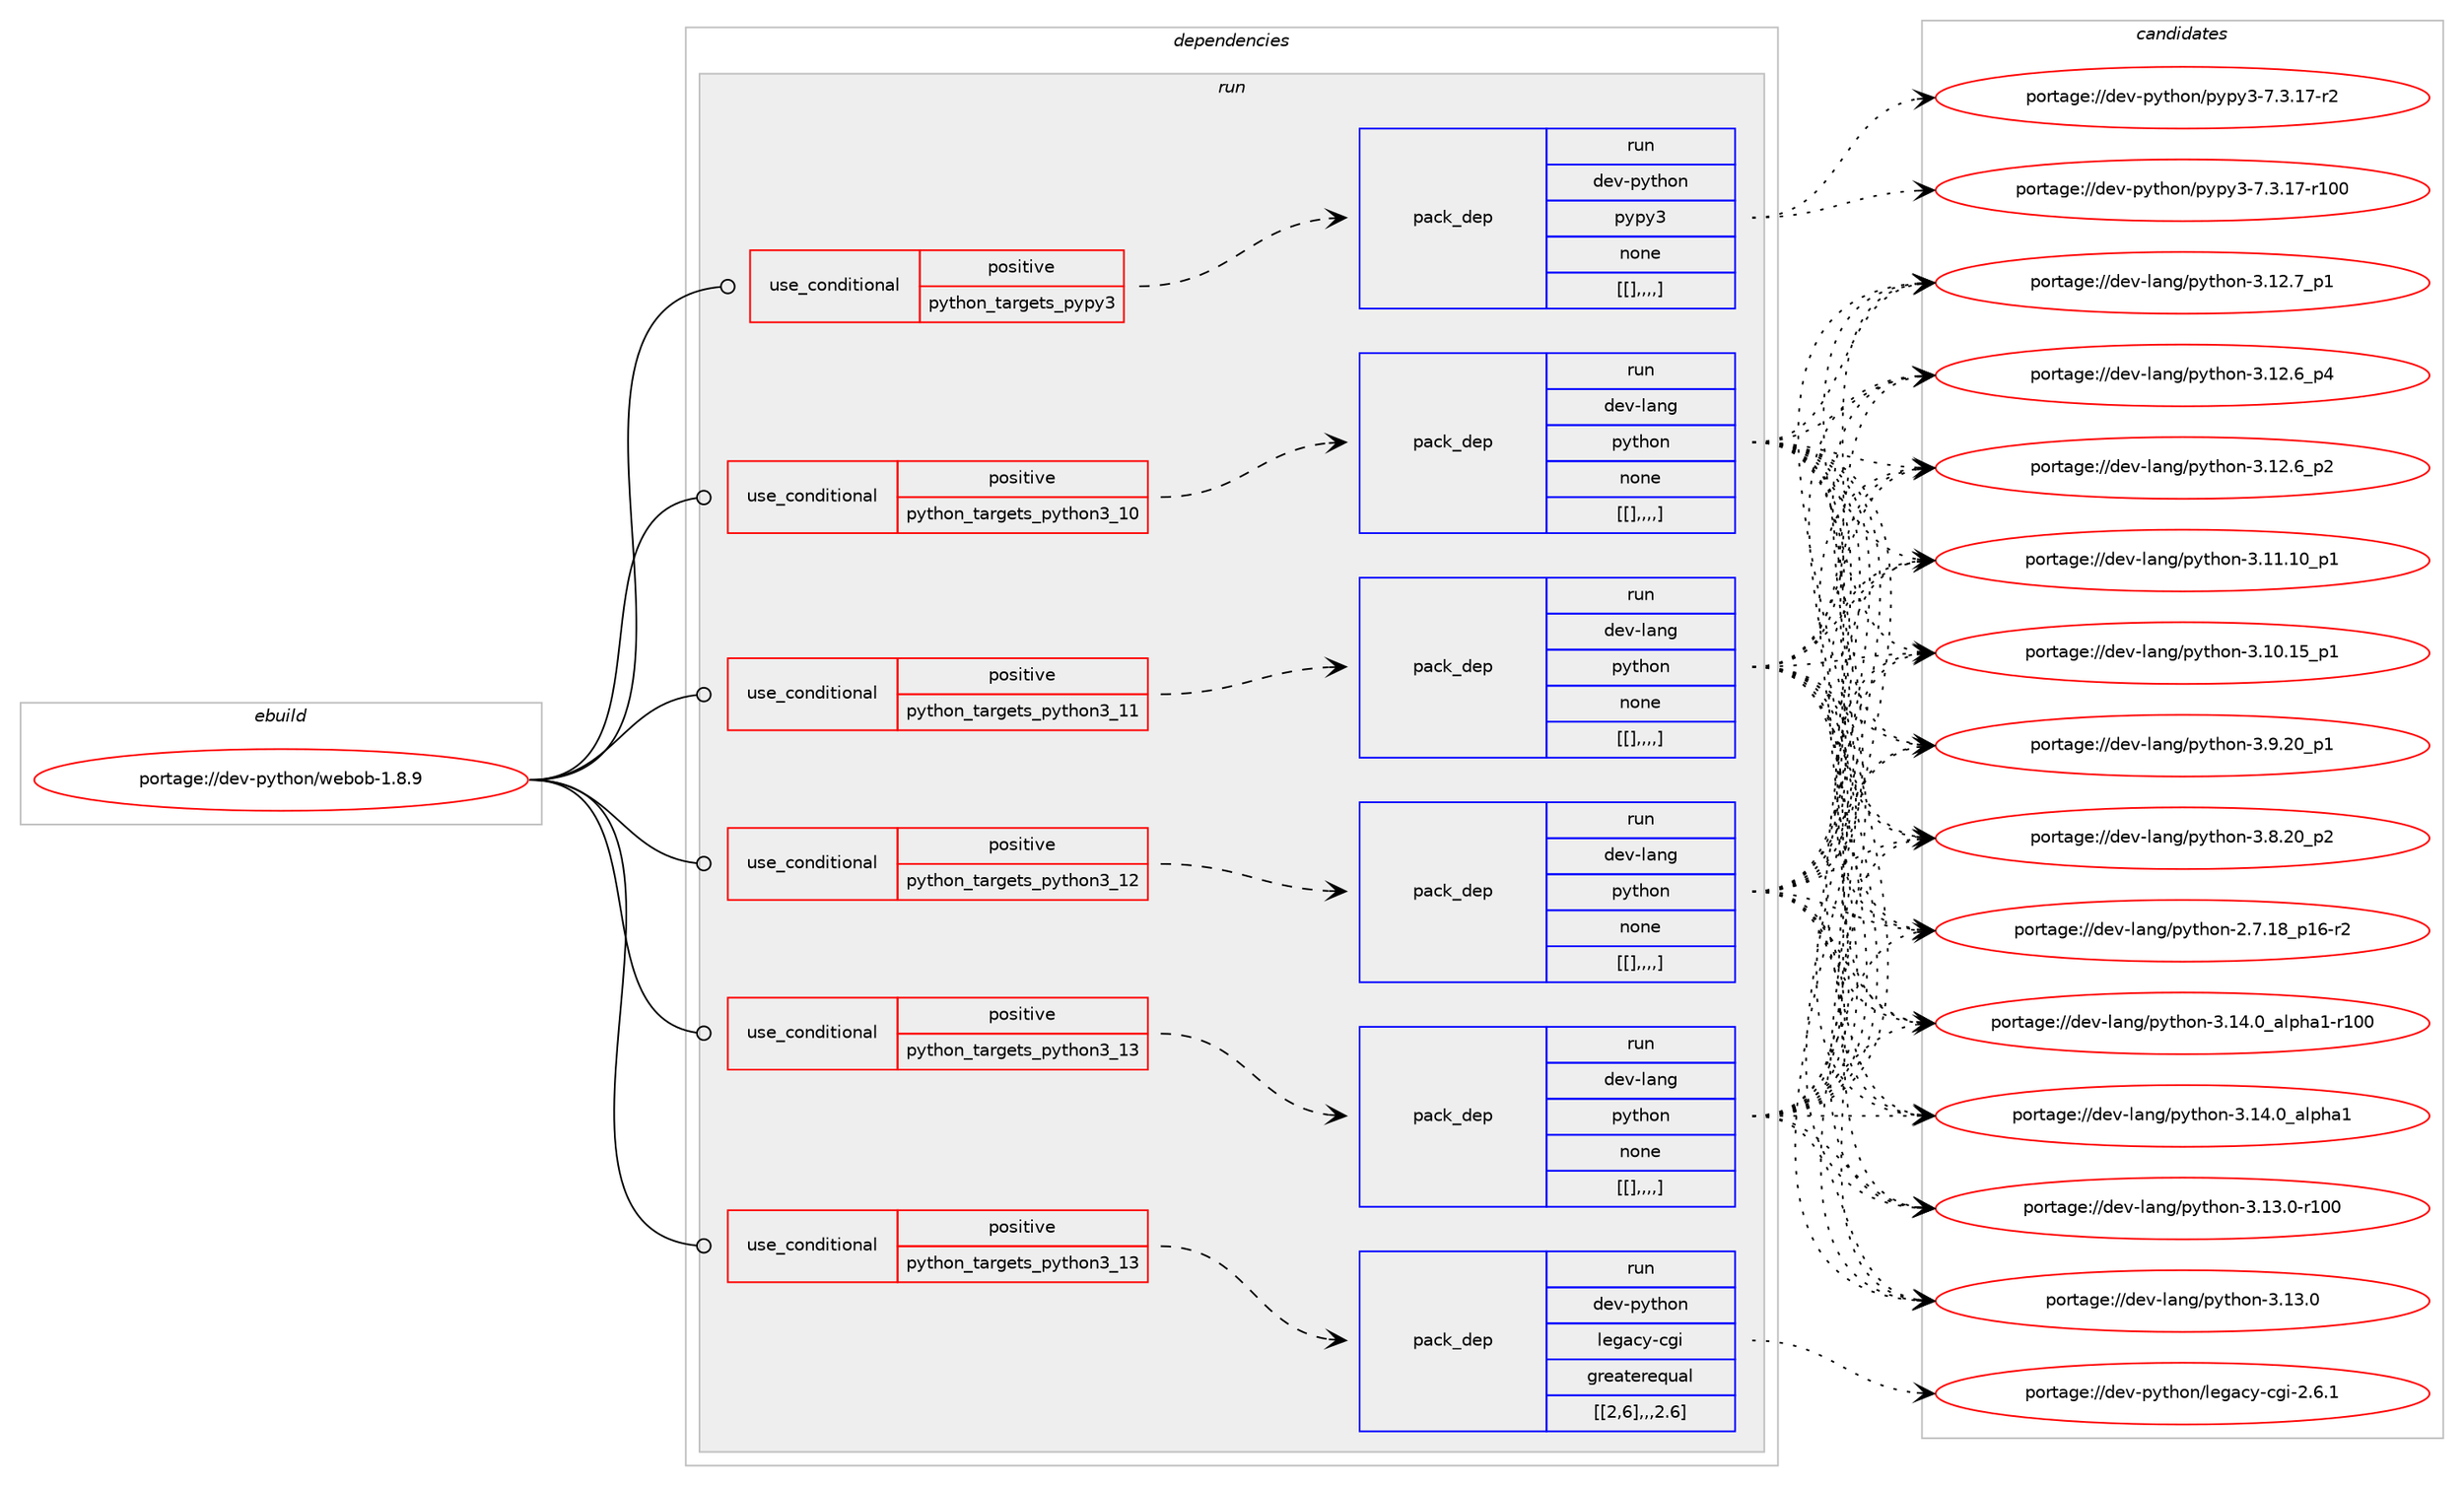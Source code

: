 digraph prolog {

# *************
# Graph options
# *************

newrank=true;
concentrate=true;
compound=true;
graph [rankdir=LR,fontname=Helvetica,fontsize=10,ranksep=1.5];#, ranksep=2.5, nodesep=0.2];
edge  [arrowhead=vee];
node  [fontname=Helvetica,fontsize=10];

# **********
# The ebuild
# **********

subgraph cluster_leftcol {
color=gray;
label=<<i>ebuild</i>>;
id [label="portage://dev-python/webob-1.8.9", color=red, width=4, href="../dev-python/webob-1.8.9.svg"];
}

# ****************
# The dependencies
# ****************

subgraph cluster_midcol {
color=gray;
label=<<i>dependencies</i>>;
subgraph cluster_compile {
fillcolor="#eeeeee";
style=filled;
label=<<i>compile</i>>;
}
subgraph cluster_compileandrun {
fillcolor="#eeeeee";
style=filled;
label=<<i>compile and run</i>>;
}
subgraph cluster_run {
fillcolor="#eeeeee";
style=filled;
label=<<i>run</i>>;
subgraph cond44138 {
dependency174783 [label=<<TABLE BORDER="0" CELLBORDER="1" CELLSPACING="0" CELLPADDING="4"><TR><TD ROWSPAN="3" CELLPADDING="10">use_conditional</TD></TR><TR><TD>positive</TD></TR><TR><TD>python_targets_pypy3</TD></TR></TABLE>>, shape=none, color=red];
subgraph pack129303 {
dependency174785 [label=<<TABLE BORDER="0" CELLBORDER="1" CELLSPACING="0" CELLPADDING="4" WIDTH="220"><TR><TD ROWSPAN="6" CELLPADDING="30">pack_dep</TD></TR><TR><TD WIDTH="110">run</TD></TR><TR><TD>dev-python</TD></TR><TR><TD>pypy3</TD></TR><TR><TD>none</TD></TR><TR><TD>[[],,,,]</TD></TR></TABLE>>, shape=none, color=blue];
}
dependency174783:e -> dependency174785:w [weight=20,style="dashed",arrowhead="vee"];
}
id:e -> dependency174783:w [weight=20,style="solid",arrowhead="odot"];
subgraph cond44145 {
dependency174876 [label=<<TABLE BORDER="0" CELLBORDER="1" CELLSPACING="0" CELLPADDING="4"><TR><TD ROWSPAN="3" CELLPADDING="10">use_conditional</TD></TR><TR><TD>positive</TD></TR><TR><TD>python_targets_python3_10</TD></TR></TABLE>>, shape=none, color=red];
subgraph pack129366 {
dependency174892 [label=<<TABLE BORDER="0" CELLBORDER="1" CELLSPACING="0" CELLPADDING="4" WIDTH="220"><TR><TD ROWSPAN="6" CELLPADDING="30">pack_dep</TD></TR><TR><TD WIDTH="110">run</TD></TR><TR><TD>dev-lang</TD></TR><TR><TD>python</TD></TR><TR><TD>none</TD></TR><TR><TD>[[],,,,]</TD></TR></TABLE>>, shape=none, color=blue];
}
dependency174876:e -> dependency174892:w [weight=20,style="dashed",arrowhead="vee"];
}
id:e -> dependency174876:w [weight=20,style="solid",arrowhead="odot"];
subgraph cond44195 {
dependency174930 [label=<<TABLE BORDER="0" CELLBORDER="1" CELLSPACING="0" CELLPADDING="4"><TR><TD ROWSPAN="3" CELLPADDING="10">use_conditional</TD></TR><TR><TD>positive</TD></TR><TR><TD>python_targets_python3_11</TD></TR></TABLE>>, shape=none, color=red];
subgraph pack129444 {
dependency175026 [label=<<TABLE BORDER="0" CELLBORDER="1" CELLSPACING="0" CELLPADDING="4" WIDTH="220"><TR><TD ROWSPAN="6" CELLPADDING="30">pack_dep</TD></TR><TR><TD WIDTH="110">run</TD></TR><TR><TD>dev-lang</TD></TR><TR><TD>python</TD></TR><TR><TD>none</TD></TR><TR><TD>[[],,,,]</TD></TR></TABLE>>, shape=none, color=blue];
}
dependency174930:e -> dependency175026:w [weight=20,style="dashed",arrowhead="vee"];
}
id:e -> dependency174930:w [weight=20,style="solid",arrowhead="odot"];
subgraph cond44245 {
dependency175058 [label=<<TABLE BORDER="0" CELLBORDER="1" CELLSPACING="0" CELLPADDING="4"><TR><TD ROWSPAN="3" CELLPADDING="10">use_conditional</TD></TR><TR><TD>positive</TD></TR><TR><TD>python_targets_python3_12</TD></TR></TABLE>>, shape=none, color=red];
subgraph pack129455 {
dependency175060 [label=<<TABLE BORDER="0" CELLBORDER="1" CELLSPACING="0" CELLPADDING="4" WIDTH="220"><TR><TD ROWSPAN="6" CELLPADDING="30">pack_dep</TD></TR><TR><TD WIDTH="110">run</TD></TR><TR><TD>dev-lang</TD></TR><TR><TD>python</TD></TR><TR><TD>none</TD></TR><TR><TD>[[],,,,]</TD></TR></TABLE>>, shape=none, color=blue];
}
dependency175058:e -> dependency175060:w [weight=20,style="dashed",arrowhead="vee"];
}
id:e -> dependency175058:w [weight=20,style="solid",arrowhead="odot"];
subgraph cond44255 {
dependency175065 [label=<<TABLE BORDER="0" CELLBORDER="1" CELLSPACING="0" CELLPADDING="4"><TR><TD ROWSPAN="3" CELLPADDING="10">use_conditional</TD></TR><TR><TD>positive</TD></TR><TR><TD>python_targets_python3_13</TD></TR></TABLE>>, shape=none, color=red];
subgraph pack129465 {
dependency175069 [label=<<TABLE BORDER="0" CELLBORDER="1" CELLSPACING="0" CELLPADDING="4" WIDTH="220"><TR><TD ROWSPAN="6" CELLPADDING="30">pack_dep</TD></TR><TR><TD WIDTH="110">run</TD></TR><TR><TD>dev-lang</TD></TR><TR><TD>python</TD></TR><TR><TD>none</TD></TR><TR><TD>[[],,,,]</TD></TR></TABLE>>, shape=none, color=blue];
}
dependency175065:e -> dependency175069:w [weight=20,style="dashed",arrowhead="vee"];
}
id:e -> dependency175065:w [weight=20,style="solid",arrowhead="odot"];
subgraph cond44260 {
dependency175090 [label=<<TABLE BORDER="0" CELLBORDER="1" CELLSPACING="0" CELLPADDING="4"><TR><TD ROWSPAN="3" CELLPADDING="10">use_conditional</TD></TR><TR><TD>positive</TD></TR><TR><TD>python_targets_python3_13</TD></TR></TABLE>>, shape=none, color=red];
subgraph pack129480 {
dependency175093 [label=<<TABLE BORDER="0" CELLBORDER="1" CELLSPACING="0" CELLPADDING="4" WIDTH="220"><TR><TD ROWSPAN="6" CELLPADDING="30">pack_dep</TD></TR><TR><TD WIDTH="110">run</TD></TR><TR><TD>dev-python</TD></TR><TR><TD>legacy-cgi</TD></TR><TR><TD>greaterequal</TD></TR><TR><TD>[[2,6],,,2.6]</TD></TR></TABLE>>, shape=none, color=blue];
}
dependency175090:e -> dependency175093:w [weight=20,style="dashed",arrowhead="vee"];
}
id:e -> dependency175090:w [weight=20,style="solid",arrowhead="odot"];
}
}

# **************
# The candidates
# **************

subgraph cluster_choices {
rank=same;
color=gray;
label=<<i>candidates</i>>;

subgraph choice129278 {
color=black;
nodesep=1;
choice100101118451121211161041111104711212111212151455546514649554511450 [label="portage://dev-python/pypy3-7.3.17-r2", color=red, width=4,href="../dev-python/pypy3-7.3.17-r2.svg"];
choice1001011184511212111610411111047112121112121514555465146495545114494848 [label="portage://dev-python/pypy3-7.3.17-r100", color=red, width=4,href="../dev-python/pypy3-7.3.17-r100.svg"];
dependency174785:e -> choice100101118451121211161041111104711212111212151455546514649554511450:w [style=dotted,weight="100"];
dependency174785:e -> choice1001011184511212111610411111047112121112121514555465146495545114494848:w [style=dotted,weight="100"];
}
subgraph choice129304 {
color=black;
nodesep=1;
choice100101118451089711010347112121116104111110455146495246489597108112104974945114494848 [label="portage://dev-lang/python-3.14.0_alpha1-r100", color=red, width=4,href="../dev-lang/python-3.14.0_alpha1-r100.svg"];
choice1001011184510897110103471121211161041111104551464952464895971081121049749 [label="portage://dev-lang/python-3.14.0_alpha1", color=red, width=4,href="../dev-lang/python-3.14.0_alpha1.svg"];
choice1001011184510897110103471121211161041111104551464951464845114494848 [label="portage://dev-lang/python-3.13.0-r100", color=red, width=4,href="../dev-lang/python-3.13.0-r100.svg"];
choice10010111845108971101034711212111610411111045514649514648 [label="portage://dev-lang/python-3.13.0", color=red, width=4,href="../dev-lang/python-3.13.0.svg"];
choice100101118451089711010347112121116104111110455146495046559511249 [label="portage://dev-lang/python-3.12.7_p1", color=red, width=4,href="../dev-lang/python-3.12.7_p1.svg"];
choice100101118451089711010347112121116104111110455146495046549511252 [label="portage://dev-lang/python-3.12.6_p4", color=red, width=4,href="../dev-lang/python-3.12.6_p4.svg"];
choice100101118451089711010347112121116104111110455146495046549511250 [label="portage://dev-lang/python-3.12.6_p2", color=red, width=4,href="../dev-lang/python-3.12.6_p2.svg"];
choice10010111845108971101034711212111610411111045514649494649489511249 [label="portage://dev-lang/python-3.11.10_p1", color=red, width=4,href="../dev-lang/python-3.11.10_p1.svg"];
choice10010111845108971101034711212111610411111045514649484649539511249 [label="portage://dev-lang/python-3.10.15_p1", color=red, width=4,href="../dev-lang/python-3.10.15_p1.svg"];
choice100101118451089711010347112121116104111110455146574650489511249 [label="portage://dev-lang/python-3.9.20_p1", color=red, width=4,href="../dev-lang/python-3.9.20_p1.svg"];
choice100101118451089711010347112121116104111110455146564650489511250 [label="portage://dev-lang/python-3.8.20_p2", color=red, width=4,href="../dev-lang/python-3.8.20_p2.svg"];
choice100101118451089711010347112121116104111110455046554649569511249544511450 [label="portage://dev-lang/python-2.7.18_p16-r2", color=red, width=4,href="../dev-lang/python-2.7.18_p16-r2.svg"];
dependency174892:e -> choice100101118451089711010347112121116104111110455146495246489597108112104974945114494848:w [style=dotted,weight="100"];
dependency174892:e -> choice1001011184510897110103471121211161041111104551464952464895971081121049749:w [style=dotted,weight="100"];
dependency174892:e -> choice1001011184510897110103471121211161041111104551464951464845114494848:w [style=dotted,weight="100"];
dependency174892:e -> choice10010111845108971101034711212111610411111045514649514648:w [style=dotted,weight="100"];
dependency174892:e -> choice100101118451089711010347112121116104111110455146495046559511249:w [style=dotted,weight="100"];
dependency174892:e -> choice100101118451089711010347112121116104111110455146495046549511252:w [style=dotted,weight="100"];
dependency174892:e -> choice100101118451089711010347112121116104111110455146495046549511250:w [style=dotted,weight="100"];
dependency174892:e -> choice10010111845108971101034711212111610411111045514649494649489511249:w [style=dotted,weight="100"];
dependency174892:e -> choice10010111845108971101034711212111610411111045514649484649539511249:w [style=dotted,weight="100"];
dependency174892:e -> choice100101118451089711010347112121116104111110455146574650489511249:w [style=dotted,weight="100"];
dependency174892:e -> choice100101118451089711010347112121116104111110455146564650489511250:w [style=dotted,weight="100"];
dependency174892:e -> choice100101118451089711010347112121116104111110455046554649569511249544511450:w [style=dotted,weight="100"];
}
subgraph choice129311 {
color=black;
nodesep=1;
choice100101118451089711010347112121116104111110455146495246489597108112104974945114494848 [label="portage://dev-lang/python-3.14.0_alpha1-r100", color=red, width=4,href="../dev-lang/python-3.14.0_alpha1-r100.svg"];
choice1001011184510897110103471121211161041111104551464952464895971081121049749 [label="portage://dev-lang/python-3.14.0_alpha1", color=red, width=4,href="../dev-lang/python-3.14.0_alpha1.svg"];
choice1001011184510897110103471121211161041111104551464951464845114494848 [label="portage://dev-lang/python-3.13.0-r100", color=red, width=4,href="../dev-lang/python-3.13.0-r100.svg"];
choice10010111845108971101034711212111610411111045514649514648 [label="portage://dev-lang/python-3.13.0", color=red, width=4,href="../dev-lang/python-3.13.0.svg"];
choice100101118451089711010347112121116104111110455146495046559511249 [label="portage://dev-lang/python-3.12.7_p1", color=red, width=4,href="../dev-lang/python-3.12.7_p1.svg"];
choice100101118451089711010347112121116104111110455146495046549511252 [label="portage://dev-lang/python-3.12.6_p4", color=red, width=4,href="../dev-lang/python-3.12.6_p4.svg"];
choice100101118451089711010347112121116104111110455146495046549511250 [label="portage://dev-lang/python-3.12.6_p2", color=red, width=4,href="../dev-lang/python-3.12.6_p2.svg"];
choice10010111845108971101034711212111610411111045514649494649489511249 [label="portage://dev-lang/python-3.11.10_p1", color=red, width=4,href="../dev-lang/python-3.11.10_p1.svg"];
choice10010111845108971101034711212111610411111045514649484649539511249 [label="portage://dev-lang/python-3.10.15_p1", color=red, width=4,href="../dev-lang/python-3.10.15_p1.svg"];
choice100101118451089711010347112121116104111110455146574650489511249 [label="portage://dev-lang/python-3.9.20_p1", color=red, width=4,href="../dev-lang/python-3.9.20_p1.svg"];
choice100101118451089711010347112121116104111110455146564650489511250 [label="portage://dev-lang/python-3.8.20_p2", color=red, width=4,href="../dev-lang/python-3.8.20_p2.svg"];
choice100101118451089711010347112121116104111110455046554649569511249544511450 [label="portage://dev-lang/python-2.7.18_p16-r2", color=red, width=4,href="../dev-lang/python-2.7.18_p16-r2.svg"];
dependency175026:e -> choice100101118451089711010347112121116104111110455146495246489597108112104974945114494848:w [style=dotted,weight="100"];
dependency175026:e -> choice1001011184510897110103471121211161041111104551464952464895971081121049749:w [style=dotted,weight="100"];
dependency175026:e -> choice1001011184510897110103471121211161041111104551464951464845114494848:w [style=dotted,weight="100"];
dependency175026:e -> choice10010111845108971101034711212111610411111045514649514648:w [style=dotted,weight="100"];
dependency175026:e -> choice100101118451089711010347112121116104111110455146495046559511249:w [style=dotted,weight="100"];
dependency175026:e -> choice100101118451089711010347112121116104111110455146495046549511252:w [style=dotted,weight="100"];
dependency175026:e -> choice100101118451089711010347112121116104111110455146495046549511250:w [style=dotted,weight="100"];
dependency175026:e -> choice10010111845108971101034711212111610411111045514649494649489511249:w [style=dotted,weight="100"];
dependency175026:e -> choice10010111845108971101034711212111610411111045514649484649539511249:w [style=dotted,weight="100"];
dependency175026:e -> choice100101118451089711010347112121116104111110455146574650489511249:w [style=dotted,weight="100"];
dependency175026:e -> choice100101118451089711010347112121116104111110455146564650489511250:w [style=dotted,weight="100"];
dependency175026:e -> choice100101118451089711010347112121116104111110455046554649569511249544511450:w [style=dotted,weight="100"];
}
subgraph choice129344 {
color=black;
nodesep=1;
choice100101118451089711010347112121116104111110455146495246489597108112104974945114494848 [label="portage://dev-lang/python-3.14.0_alpha1-r100", color=red, width=4,href="../dev-lang/python-3.14.0_alpha1-r100.svg"];
choice1001011184510897110103471121211161041111104551464952464895971081121049749 [label="portage://dev-lang/python-3.14.0_alpha1", color=red, width=4,href="../dev-lang/python-3.14.0_alpha1.svg"];
choice1001011184510897110103471121211161041111104551464951464845114494848 [label="portage://dev-lang/python-3.13.0-r100", color=red, width=4,href="../dev-lang/python-3.13.0-r100.svg"];
choice10010111845108971101034711212111610411111045514649514648 [label="portage://dev-lang/python-3.13.0", color=red, width=4,href="../dev-lang/python-3.13.0.svg"];
choice100101118451089711010347112121116104111110455146495046559511249 [label="portage://dev-lang/python-3.12.7_p1", color=red, width=4,href="../dev-lang/python-3.12.7_p1.svg"];
choice100101118451089711010347112121116104111110455146495046549511252 [label="portage://dev-lang/python-3.12.6_p4", color=red, width=4,href="../dev-lang/python-3.12.6_p4.svg"];
choice100101118451089711010347112121116104111110455146495046549511250 [label="portage://dev-lang/python-3.12.6_p2", color=red, width=4,href="../dev-lang/python-3.12.6_p2.svg"];
choice10010111845108971101034711212111610411111045514649494649489511249 [label="portage://dev-lang/python-3.11.10_p1", color=red, width=4,href="../dev-lang/python-3.11.10_p1.svg"];
choice10010111845108971101034711212111610411111045514649484649539511249 [label="portage://dev-lang/python-3.10.15_p1", color=red, width=4,href="../dev-lang/python-3.10.15_p1.svg"];
choice100101118451089711010347112121116104111110455146574650489511249 [label="portage://dev-lang/python-3.9.20_p1", color=red, width=4,href="../dev-lang/python-3.9.20_p1.svg"];
choice100101118451089711010347112121116104111110455146564650489511250 [label="portage://dev-lang/python-3.8.20_p2", color=red, width=4,href="../dev-lang/python-3.8.20_p2.svg"];
choice100101118451089711010347112121116104111110455046554649569511249544511450 [label="portage://dev-lang/python-2.7.18_p16-r2", color=red, width=4,href="../dev-lang/python-2.7.18_p16-r2.svg"];
dependency175060:e -> choice100101118451089711010347112121116104111110455146495246489597108112104974945114494848:w [style=dotted,weight="100"];
dependency175060:e -> choice1001011184510897110103471121211161041111104551464952464895971081121049749:w [style=dotted,weight="100"];
dependency175060:e -> choice1001011184510897110103471121211161041111104551464951464845114494848:w [style=dotted,weight="100"];
dependency175060:e -> choice10010111845108971101034711212111610411111045514649514648:w [style=dotted,weight="100"];
dependency175060:e -> choice100101118451089711010347112121116104111110455146495046559511249:w [style=dotted,weight="100"];
dependency175060:e -> choice100101118451089711010347112121116104111110455146495046549511252:w [style=dotted,weight="100"];
dependency175060:e -> choice100101118451089711010347112121116104111110455146495046549511250:w [style=dotted,weight="100"];
dependency175060:e -> choice10010111845108971101034711212111610411111045514649494649489511249:w [style=dotted,weight="100"];
dependency175060:e -> choice10010111845108971101034711212111610411111045514649484649539511249:w [style=dotted,weight="100"];
dependency175060:e -> choice100101118451089711010347112121116104111110455146574650489511249:w [style=dotted,weight="100"];
dependency175060:e -> choice100101118451089711010347112121116104111110455146564650489511250:w [style=dotted,weight="100"];
dependency175060:e -> choice100101118451089711010347112121116104111110455046554649569511249544511450:w [style=dotted,weight="100"];
}
subgraph choice129359 {
color=black;
nodesep=1;
choice100101118451089711010347112121116104111110455146495246489597108112104974945114494848 [label="portage://dev-lang/python-3.14.0_alpha1-r100", color=red, width=4,href="../dev-lang/python-3.14.0_alpha1-r100.svg"];
choice1001011184510897110103471121211161041111104551464952464895971081121049749 [label="portage://dev-lang/python-3.14.0_alpha1", color=red, width=4,href="../dev-lang/python-3.14.0_alpha1.svg"];
choice1001011184510897110103471121211161041111104551464951464845114494848 [label="portage://dev-lang/python-3.13.0-r100", color=red, width=4,href="../dev-lang/python-3.13.0-r100.svg"];
choice10010111845108971101034711212111610411111045514649514648 [label="portage://dev-lang/python-3.13.0", color=red, width=4,href="../dev-lang/python-3.13.0.svg"];
choice100101118451089711010347112121116104111110455146495046559511249 [label="portage://dev-lang/python-3.12.7_p1", color=red, width=4,href="../dev-lang/python-3.12.7_p1.svg"];
choice100101118451089711010347112121116104111110455146495046549511252 [label="portage://dev-lang/python-3.12.6_p4", color=red, width=4,href="../dev-lang/python-3.12.6_p4.svg"];
choice100101118451089711010347112121116104111110455146495046549511250 [label="portage://dev-lang/python-3.12.6_p2", color=red, width=4,href="../dev-lang/python-3.12.6_p2.svg"];
choice10010111845108971101034711212111610411111045514649494649489511249 [label="portage://dev-lang/python-3.11.10_p1", color=red, width=4,href="../dev-lang/python-3.11.10_p1.svg"];
choice10010111845108971101034711212111610411111045514649484649539511249 [label="portage://dev-lang/python-3.10.15_p1", color=red, width=4,href="../dev-lang/python-3.10.15_p1.svg"];
choice100101118451089711010347112121116104111110455146574650489511249 [label="portage://dev-lang/python-3.9.20_p1", color=red, width=4,href="../dev-lang/python-3.9.20_p1.svg"];
choice100101118451089711010347112121116104111110455146564650489511250 [label="portage://dev-lang/python-3.8.20_p2", color=red, width=4,href="../dev-lang/python-3.8.20_p2.svg"];
choice100101118451089711010347112121116104111110455046554649569511249544511450 [label="portage://dev-lang/python-2.7.18_p16-r2", color=red, width=4,href="../dev-lang/python-2.7.18_p16-r2.svg"];
dependency175069:e -> choice100101118451089711010347112121116104111110455146495246489597108112104974945114494848:w [style=dotted,weight="100"];
dependency175069:e -> choice1001011184510897110103471121211161041111104551464952464895971081121049749:w [style=dotted,weight="100"];
dependency175069:e -> choice1001011184510897110103471121211161041111104551464951464845114494848:w [style=dotted,weight="100"];
dependency175069:e -> choice10010111845108971101034711212111610411111045514649514648:w [style=dotted,weight="100"];
dependency175069:e -> choice100101118451089711010347112121116104111110455146495046559511249:w [style=dotted,weight="100"];
dependency175069:e -> choice100101118451089711010347112121116104111110455146495046549511252:w [style=dotted,weight="100"];
dependency175069:e -> choice100101118451089711010347112121116104111110455146495046549511250:w [style=dotted,weight="100"];
dependency175069:e -> choice10010111845108971101034711212111610411111045514649494649489511249:w [style=dotted,weight="100"];
dependency175069:e -> choice10010111845108971101034711212111610411111045514649484649539511249:w [style=dotted,weight="100"];
dependency175069:e -> choice100101118451089711010347112121116104111110455146574650489511249:w [style=dotted,weight="100"];
dependency175069:e -> choice100101118451089711010347112121116104111110455146564650489511250:w [style=dotted,weight="100"];
dependency175069:e -> choice100101118451089711010347112121116104111110455046554649569511249544511450:w [style=dotted,weight="100"];
}
subgraph choice129368 {
color=black;
nodesep=1;
choice100101118451121211161041111104710810110397991214599103105455046544649 [label="portage://dev-python/legacy-cgi-2.6.1", color=red, width=4,href="../dev-python/legacy-cgi-2.6.1.svg"];
dependency175093:e -> choice100101118451121211161041111104710810110397991214599103105455046544649:w [style=dotted,weight="100"];
}
}

}
